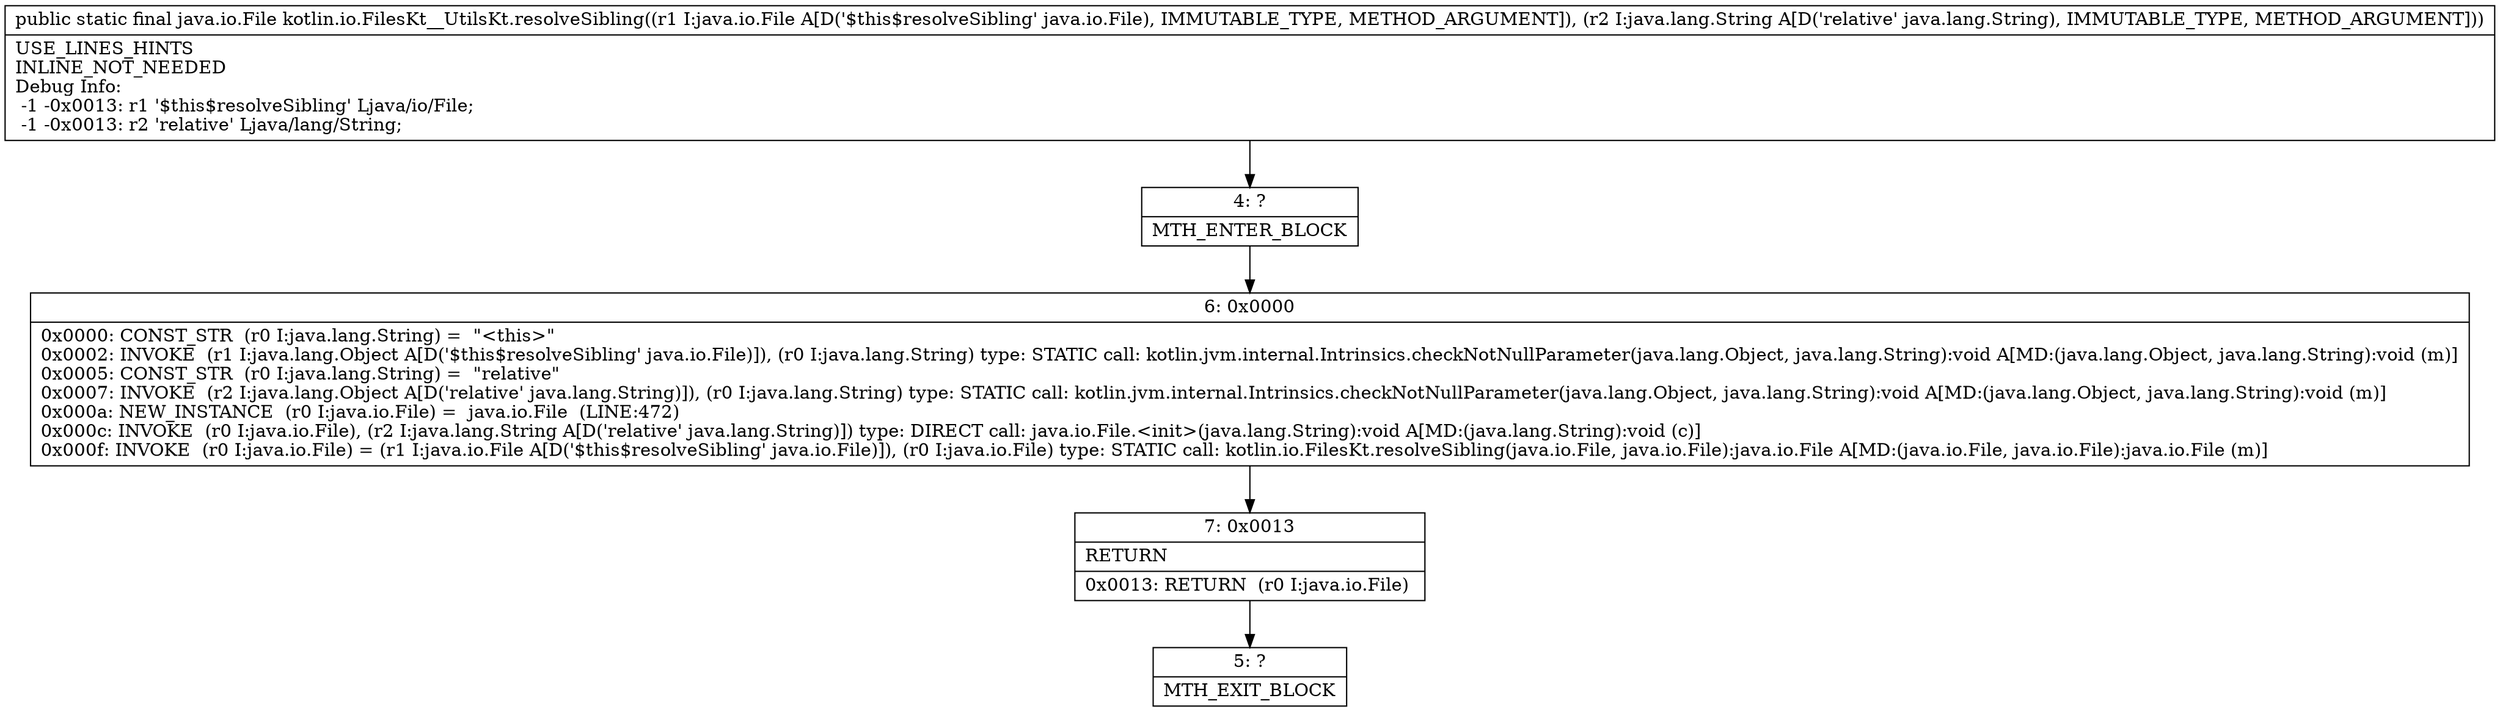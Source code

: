 digraph "CFG forkotlin.io.FilesKt__UtilsKt.resolveSibling(Ljava\/io\/File;Ljava\/lang\/String;)Ljava\/io\/File;" {
Node_4 [shape=record,label="{4\:\ ?|MTH_ENTER_BLOCK\l}"];
Node_6 [shape=record,label="{6\:\ 0x0000|0x0000: CONST_STR  (r0 I:java.lang.String) =  \"\<this\>\" \l0x0002: INVOKE  (r1 I:java.lang.Object A[D('$this$resolveSibling' java.io.File)]), (r0 I:java.lang.String) type: STATIC call: kotlin.jvm.internal.Intrinsics.checkNotNullParameter(java.lang.Object, java.lang.String):void A[MD:(java.lang.Object, java.lang.String):void (m)]\l0x0005: CONST_STR  (r0 I:java.lang.String) =  \"relative\" \l0x0007: INVOKE  (r2 I:java.lang.Object A[D('relative' java.lang.String)]), (r0 I:java.lang.String) type: STATIC call: kotlin.jvm.internal.Intrinsics.checkNotNullParameter(java.lang.Object, java.lang.String):void A[MD:(java.lang.Object, java.lang.String):void (m)]\l0x000a: NEW_INSTANCE  (r0 I:java.io.File) =  java.io.File  (LINE:472)\l0x000c: INVOKE  (r0 I:java.io.File), (r2 I:java.lang.String A[D('relative' java.lang.String)]) type: DIRECT call: java.io.File.\<init\>(java.lang.String):void A[MD:(java.lang.String):void (c)]\l0x000f: INVOKE  (r0 I:java.io.File) = (r1 I:java.io.File A[D('$this$resolveSibling' java.io.File)]), (r0 I:java.io.File) type: STATIC call: kotlin.io.FilesKt.resolveSibling(java.io.File, java.io.File):java.io.File A[MD:(java.io.File, java.io.File):java.io.File (m)]\l}"];
Node_7 [shape=record,label="{7\:\ 0x0013|RETURN\l|0x0013: RETURN  (r0 I:java.io.File) \l}"];
Node_5 [shape=record,label="{5\:\ ?|MTH_EXIT_BLOCK\l}"];
MethodNode[shape=record,label="{public static final java.io.File kotlin.io.FilesKt__UtilsKt.resolveSibling((r1 I:java.io.File A[D('$this$resolveSibling' java.io.File), IMMUTABLE_TYPE, METHOD_ARGUMENT]), (r2 I:java.lang.String A[D('relative' java.lang.String), IMMUTABLE_TYPE, METHOD_ARGUMENT]))  | USE_LINES_HINTS\lINLINE_NOT_NEEDED\lDebug Info:\l  \-1 \-0x0013: r1 '$this$resolveSibling' Ljava\/io\/File;\l  \-1 \-0x0013: r2 'relative' Ljava\/lang\/String;\l}"];
MethodNode -> Node_4;Node_4 -> Node_6;
Node_6 -> Node_7;
Node_7 -> Node_5;
}

